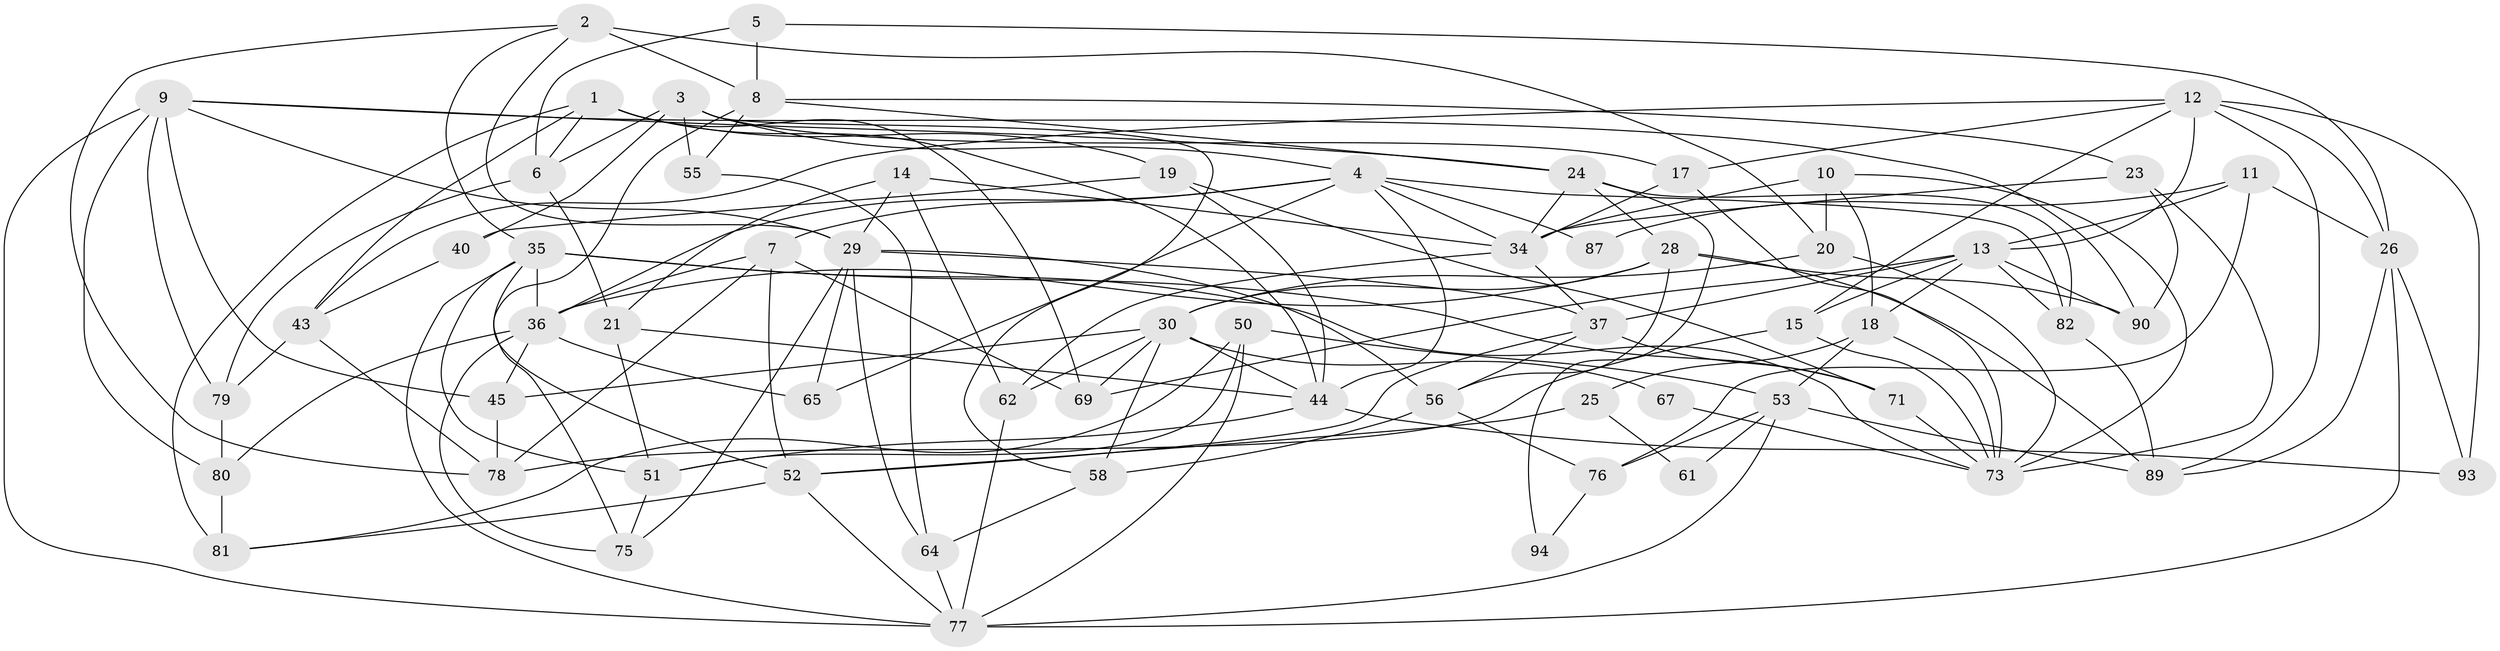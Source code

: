 // original degree distribution, {4: 0.4, 2: 0.11, 7: 0.04, 3: 0.23, 6: 0.11, 5: 0.11}
// Generated by graph-tools (version 1.1) at 2025/11/02/21/25 10:11:14]
// undirected, 63 vertices, 155 edges
graph export_dot {
graph [start="1"]
  node [color=gray90,style=filled];
  1 [super="+70"];
  2 [super="+42"];
  3 [super="+41"];
  4 [super="+22"];
  5;
  6 [super="+63"];
  7;
  8 [super="+97"];
  9 [super="+86"];
  10;
  11 [super="+66"];
  12 [super="+16"];
  13 [super="+27"];
  14 [super="+59"];
  15 [super="+60"];
  17 [super="+48"];
  18 [super="+33"];
  19 [super="+31"];
  20 [super="+38"];
  21;
  23;
  24 [super="+47"];
  25;
  26 [super="+100"];
  28 [super="+88"];
  29 [super="+32"];
  30 [super="+49"];
  34 [super="+83"];
  35 [super="+57"];
  36 [super="+39"];
  37 [super="+54"];
  40;
  43 [super="+46"];
  44 [super="+92"];
  45;
  50;
  51 [super="+72"];
  52 [super="+68"];
  53 [super="+85"];
  55;
  56 [super="+96"];
  58;
  61;
  62;
  64 [super="+74"];
  65;
  67;
  69 [super="+95"];
  71;
  73 [super="+91"];
  75 [super="+84"];
  76;
  77 [super="+98"];
  78 [super="+99"];
  79;
  80;
  81;
  82;
  87;
  89;
  90;
  93;
  94;
  1 -- 44;
  1 -- 81 [weight=2];
  1 -- 19;
  1 -- 69;
  1 -- 43;
  1 -- 6;
  2 -- 35;
  2 -- 8 [weight=2];
  2 -- 20;
  2 -- 29;
  2 -- 78;
  3 -- 17;
  3 -- 4;
  3 -- 6;
  3 -- 55;
  3 -- 40;
  3 -- 58;
  4 -- 7;
  4 -- 82;
  4 -- 87;
  4 -- 34;
  4 -- 65;
  4 -- 36;
  4 -- 44;
  5 -- 6;
  5 -- 26;
  5 -- 8;
  6 -- 79;
  6 -- 21;
  7 -- 52;
  7 -- 78 [weight=2];
  7 -- 69;
  7 -- 36;
  8 -- 24;
  8 -- 55;
  8 -- 75;
  8 -- 23;
  9 -- 90;
  9 -- 24;
  9 -- 77;
  9 -- 29;
  9 -- 80;
  9 -- 45;
  9 -- 79;
  10 -- 34;
  10 -- 73;
  10 -- 20;
  10 -- 18;
  11 -- 76;
  11 -- 87;
  11 -- 26;
  11 -- 13;
  12 -- 43;
  12 -- 13;
  12 -- 26;
  12 -- 89;
  12 -- 93 [weight=2];
  12 -- 15 [weight=2];
  12 -- 17;
  13 -- 15;
  13 -- 90;
  13 -- 82;
  13 -- 37;
  13 -- 69;
  13 -- 18;
  14 -- 62;
  14 -- 29;
  14 -- 34;
  14 -- 21;
  15 -- 78;
  15 -- 73;
  17 -- 73;
  17 -- 34;
  18 -- 53;
  18 -- 25;
  18 -- 73;
  19 -- 71;
  19 -- 40;
  19 -- 44;
  20 -- 30;
  20 -- 73;
  21 -- 51;
  21 -- 44;
  23 -- 90;
  23 -- 73;
  23 -- 34;
  24 -- 82;
  24 -- 34;
  24 -- 94;
  24 -- 28;
  25 -- 52;
  25 -- 61;
  26 -- 77;
  26 -- 89;
  26 -- 93;
  28 -- 36;
  28 -- 89;
  28 -- 90;
  28 -- 30;
  28 -- 56;
  29 -- 37;
  29 -- 65;
  29 -- 56 [weight=2];
  29 -- 64;
  29 -- 75;
  30 -- 44;
  30 -- 69;
  30 -- 67;
  30 -- 62;
  30 -- 58;
  30 -- 45;
  34 -- 37;
  34 -- 62;
  35 -- 73;
  35 -- 51;
  35 -- 36;
  35 -- 52;
  35 -- 71;
  35 -- 77;
  36 -- 75;
  36 -- 45;
  36 -- 80;
  36 -- 65;
  37 -- 71;
  37 -- 56;
  37 -- 52;
  40 -- 43;
  43 -- 78;
  43 -- 79;
  44 -- 51;
  44 -- 93;
  45 -- 78;
  50 -- 81;
  50 -- 77;
  50 -- 53;
  50 -- 51;
  51 -- 75;
  52 -- 77;
  52 -- 81;
  53 -- 89;
  53 -- 61;
  53 -- 77;
  53 -- 76;
  55 -- 64;
  56 -- 58;
  56 -- 76;
  58 -- 64;
  62 -- 77;
  64 -- 77;
  67 -- 73;
  71 -- 73;
  76 -- 94;
  79 -- 80;
  80 -- 81;
  82 -- 89;
}
